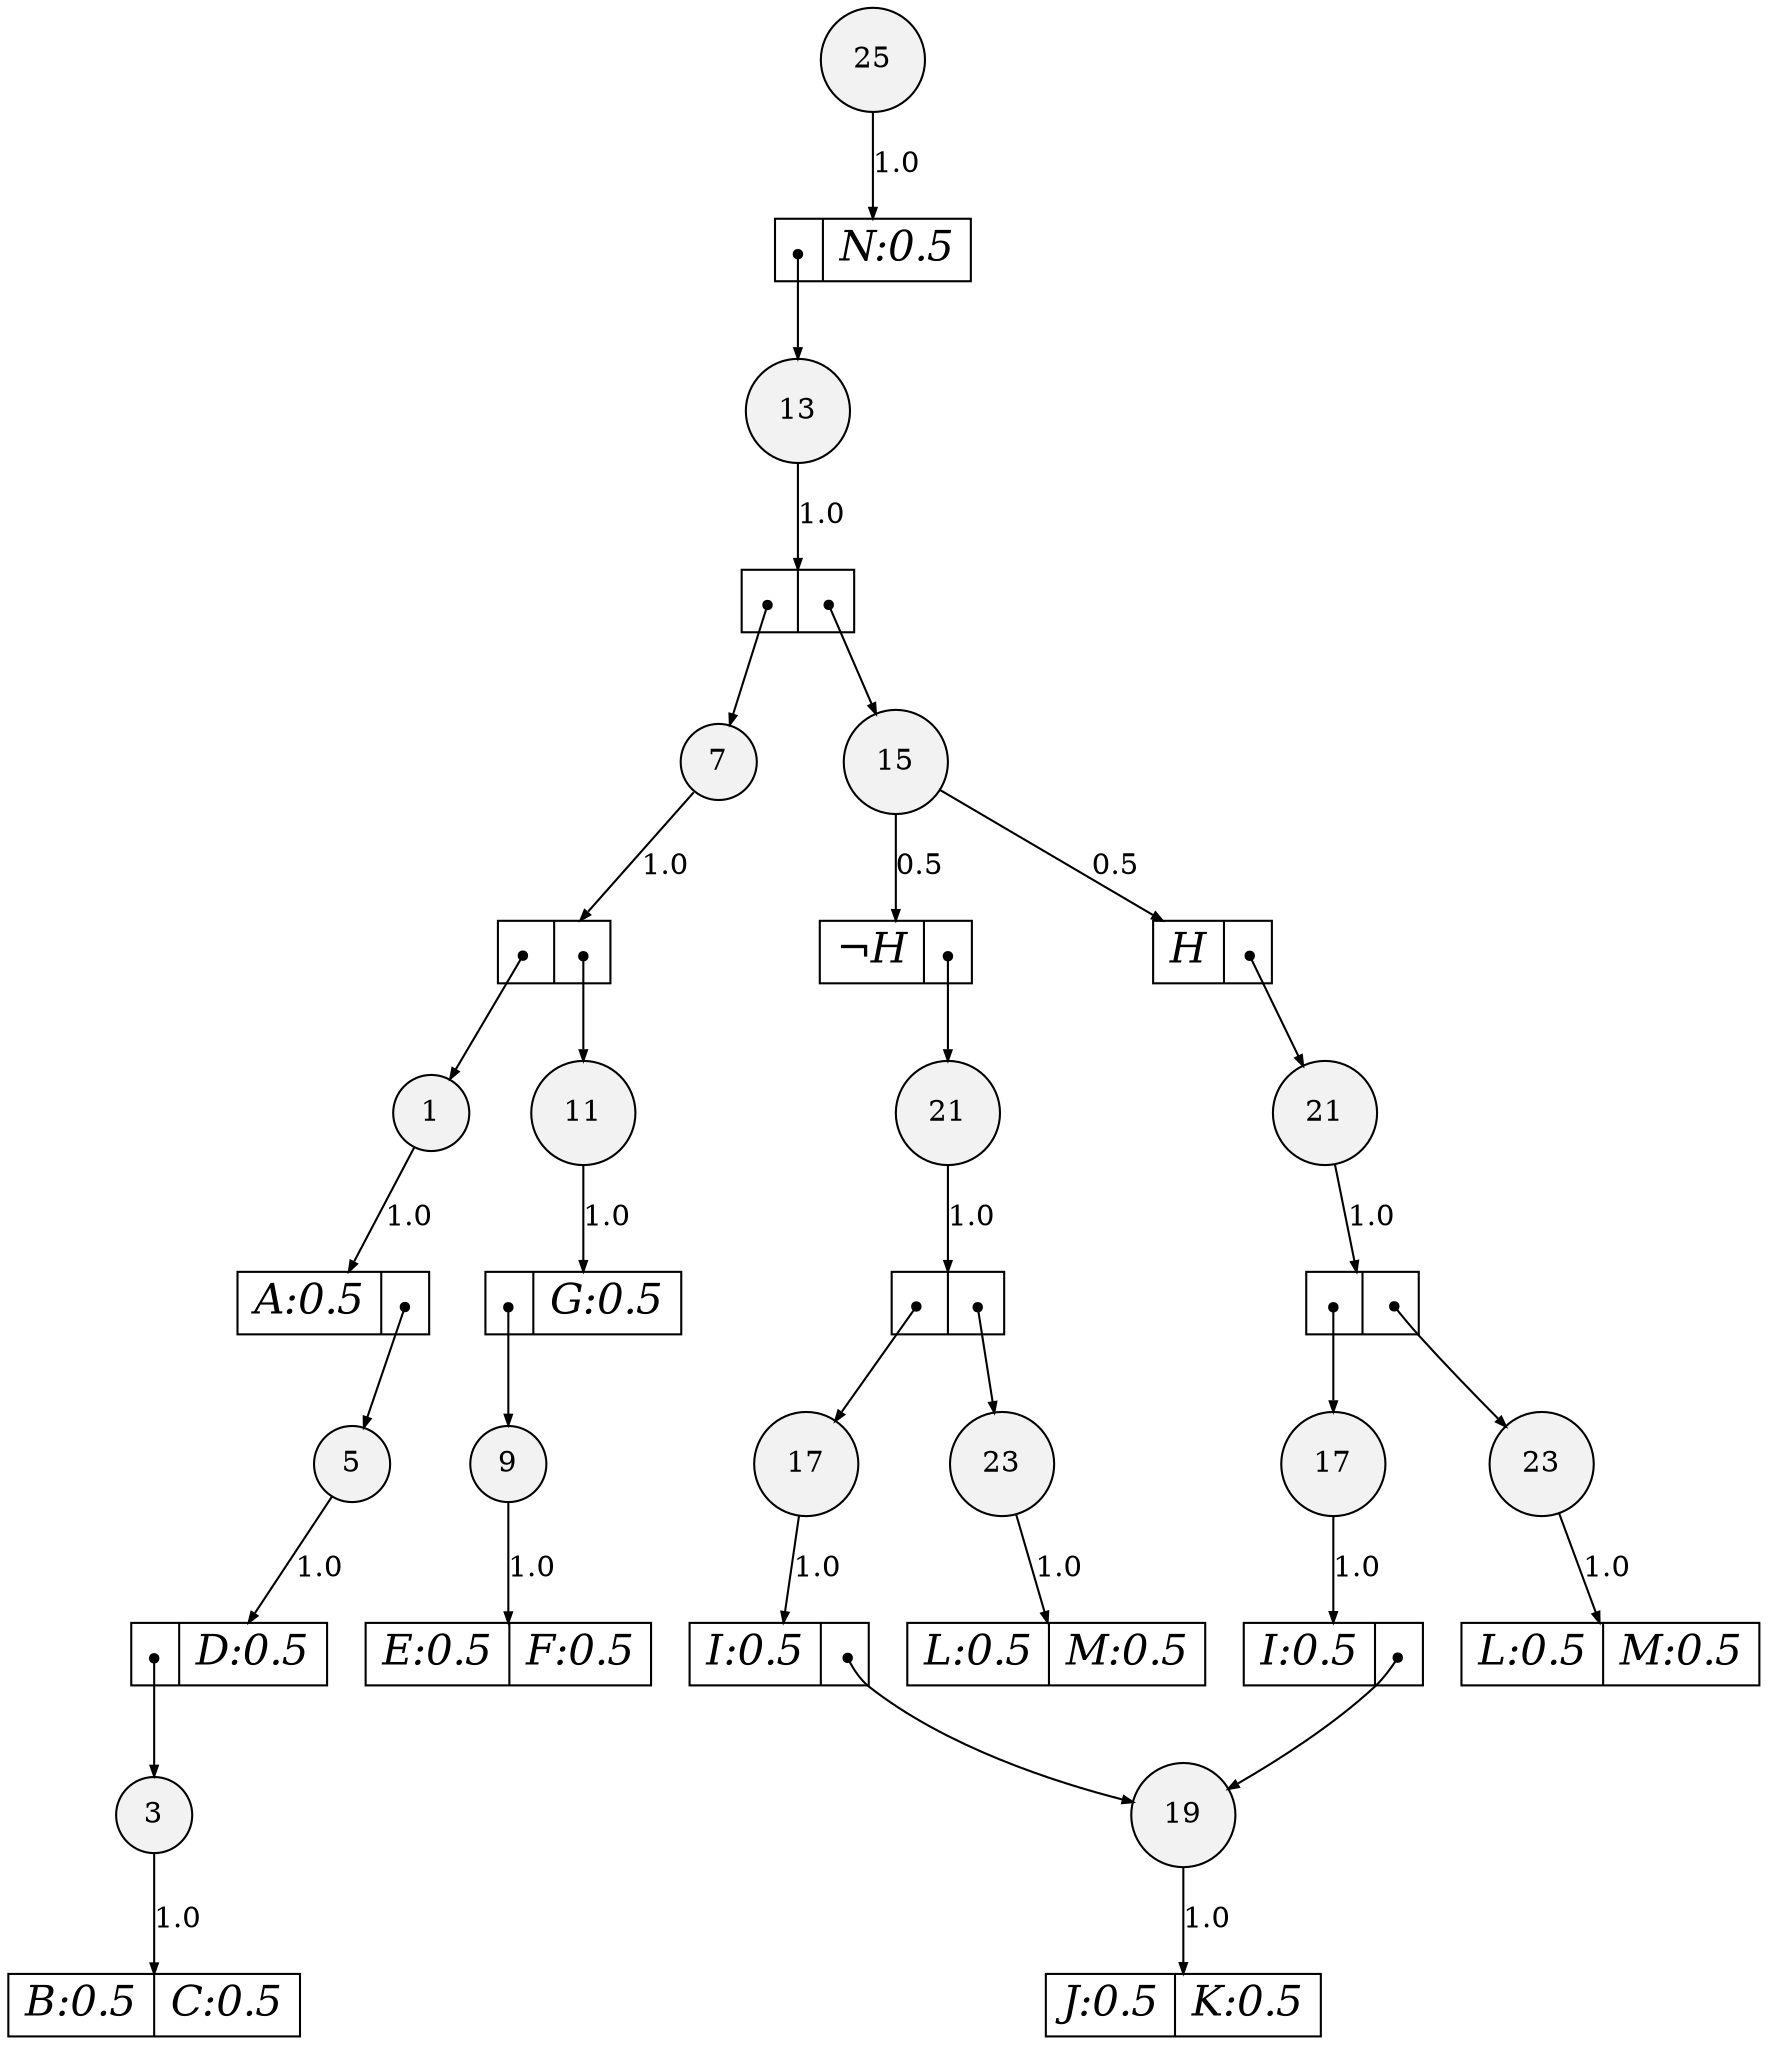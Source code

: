 digraph sdd {

overlap=false

      n19 [label= "19",style=filled,fillcolor=gray95,shape=circle,height=.25,width=.25];
n19e0
    [label= "<L>J:0.5|<R>K:0.5",
    shape=record,
    fontsize=20,
    fontname="Times-Italic",
    fillcolor=white,
    style=filled,
    fixedsize=false,
    height=.30];

                                       n19->n19e0 [arrowsize=.50, label="1.0"];

n32 [label= "3",style=filled,fillcolor=gray95,shape=circle,height=.25,width=.25];
n32e0
    [label= "<L>B:0.5|<R>C:0.5",
    shape=record,
    fontsize=20,
    fontname="Times-Italic",
    fillcolor=white,
    style=filled,
    fixedsize=false,
    height=.30];

                                       n32->n32e0 [arrowsize=.50, label="1.0"];

n57 [label= "23",style=filled,fillcolor=gray95,shape=circle,height=.25,width=.25];
n57e0
    [label= "<L>L:0.5|<R>M:0.5",
    shape=record,
    fontsize=20,
    fontname="Times-Italic",
    fillcolor=white,
    style=filled,
    fixedsize=false,
    height=.30];

                                       n57->n57e0 [arrowsize=.50, label="1.0"];

n59 [label= "17",style=filled,fillcolor=gray95,shape=circle,height=.25,width=.25];
n59e0
    [label= "<L>I:0.5|<R>",
    shape=record,
    fontsize=20,
    fontname="Times-Italic",
    fillcolor=white,
    style=filled,
    fixedsize=false,
    height=.30];

                                       n59->n59e0 [arrowsize=.50, label="1.0"];
n59e0:R:c->n19 [arrowsize=.50,tailclip=false,arrowtail=dot,dir=both];

n56 [label= "23",style=filled,fillcolor=gray95,shape=circle,height=.25,width=.25];
n56e0
    [label= "<L>L:0.5|<R>M:0.5",
    shape=record,
    fontsize=20,
    fontname="Times-Italic",
    fillcolor=white,
    style=filled,
    fixedsize=false,
    height=.30];

                                       n56->n56e0 [arrowsize=.50, label="1.0"];

n58 [label= "17",style=filled,fillcolor=gray95,shape=circle,height=.25,width=.25];
n58e0
    [label= "<L>I:0.5|<R>",
    shape=record,
    fontsize=20,
    fontname="Times-Italic",
    fillcolor=white,
    style=filled,
    fixedsize=false,
    height=.30];

                                       n58->n58e0 [arrowsize=.50, label="1.0"];
n58e0:R:c->n19 [arrowsize=.50,tailclip=false,arrowtail=dot,dir=both];

n38 [label= "9",style=filled,fillcolor=gray95,shape=circle,height=.25,width=.25];
n38e0
    [label= "<L>E:0.5|<R>F:0.5",
    shape=record,
    fontsize=20,
    fontname="Times-Italic",
    fillcolor=white,
    style=filled,
    fixedsize=false,
    height=.30];

                                       n38->n38e0 [arrowsize=.50, label="1.0"];

n39 [label= "5",style=filled,fillcolor=gray95,shape=circle,height=.25,width=.25];
n39e0
    [label= "<L>|<R>D:0.5",
    shape=record,
    fontsize=20,
    fontname="Times-Italic",
    fillcolor=white,
    style=filled,
    fixedsize=false,
    height=.30];

                                       n39->n39e0 [arrowsize=.50, label="1.0"];
n39e0:L:c->n32 [arrowsize=.50,tailclip=false,arrowtail=dot,dir=both];

n61 [label= "21",style=filled,fillcolor=gray95,shape=circle,height=.25,width=.25];
n61e0
    [label= "<L>|<R>",
    shape=record,
    fontsize=20,
    fontname="Times-Italic",
    fillcolor=white,
    style=filled,
    fixedsize=false,
    height=.30];

                                       n61->n61e0 [arrowsize=.50, label="1.0"];
n61e0:L:c->n59 [arrowsize=.50,tailclip=false,arrowtail=dot,dir=both];
n61e0:R:c->n57 [arrowsize=.50,tailclip=false,arrowtail=dot,dir=both];

n60 [label= "21",style=filled,fillcolor=gray95,shape=circle,height=.25,width=.25];
n60e0
    [label= "<L>|<R>",
    shape=record,
    fontsize=20,
    fontname="Times-Italic",
    fillcolor=white,
    style=filled,
    fixedsize=false,
    height=.30];

                                       n60->n60e0 [arrowsize=.50, label="1.0"];
n60e0:L:c->n58 [arrowsize=.50,tailclip=false,arrowtail=dot,dir=both];
n60e0:R:c->n56 [arrowsize=.50,tailclip=false,arrowtail=dot,dir=both];

n47 [label= "11",style=filled,fillcolor=gray95,shape=circle,height=.25,width=.25];
n47e0
    [label= "<L>|<R>G:0.5",
    shape=record,
    fontsize=20,
    fontname="Times-Italic",
    fillcolor=white,
    style=filled,
    fixedsize=false,
    height=.30];

                                       n47->n47e0 [arrowsize=.50, label="1.0"];
n47e0:L:c->n38 [arrowsize=.50,tailclip=false,arrowtail=dot,dir=both];

n48 [label= "1",style=filled,fillcolor=gray95,shape=circle,height=.25,width=.25];
n48e0
    [label= "<L>A:0.5|<R>",
    shape=record,
    fontsize=20,
    fontname="Times-Italic",
    fillcolor=white,
    style=filled,
    fixedsize=false,
    height=.30];

                                       n48->n48e0 [arrowsize=.50, label="1.0"];
n48e0:R:c->n39 [arrowsize=.50,tailclip=false,arrowtail=dot,dir=both];

n49 [label= "15",style=filled,fillcolor=gray95,shape=circle,height=.25,width=.25];
n49e0
    [label= "<L>H|<R>",
    shape=record,
    fontsize=20,
    fontname="Times-Italic",
    fillcolor=white,
    style=filled,
    fixedsize=false,
    height=.30];

                                       n49->n49e0 [arrowsize=.50, label="0.5"];
n49e0:R:c->n60 [arrowsize=.50,tailclip=false,arrowtail=dot,dir=both];
n49e1
    [label= "<L>&not;H|<R>",
    shape=record,
    fontsize=20,
    fontname="Times-Italic",
    fillcolor=white,
    style=filled,
    fixedsize=false,
    height=.30];

                                       n49->n49e1 [arrowsize=.50, label="0.5"];
n49e1:R:c->n61 [arrowsize=.50,tailclip=false,arrowtail=dot,dir=both];

n50 [label= "7",style=filled,fillcolor=gray95,shape=circle,height=.25,width=.25];
n50e0
    [label= "<L>|<R>",
    shape=record,
    fontsize=20,
    fontname="Times-Italic",
    fillcolor=white,
    style=filled,
    fixedsize=false,
    height=.30];

                                       n50->n50e0 [arrowsize=.50, label="1.0"];
n50e0:L:c->n48 [arrowsize=.50,tailclip=false,arrowtail=dot,dir=both];
n50e0:R:c->n47 [arrowsize=.50,tailclip=false,arrowtail=dot,dir=both];

n54 [label= "13",style=filled,fillcolor=gray95,shape=circle,height=.25,width=.25];
n54e0
    [label= "<L>|<R>",
    shape=record,
    fontsize=20,
    fontname="Times-Italic",
    fillcolor=white,
    style=filled,
    fixedsize=false,
    height=.30];

                                       n54->n54e0 [arrowsize=.50, label="1.0"];
n54e0:L:c->n50 [arrowsize=.50,tailclip=false,arrowtail=dot,dir=both];
n54e0:R:c->n49 [arrowsize=.50,tailclip=false,arrowtail=dot,dir=both];

n55 [label= "25",style=filled,fillcolor=gray95,shape=circle,height=.25,width=.25];
n55e0
    [label= "<L>|<R>N:0.5",
    shape=record,
    fontsize=20,
    fontname="Times-Italic",
    fillcolor=white,
    style=filled,
    fixedsize=false,
    height=.30];

                                       n55->n55e0 [arrowsize=.50, label="1.0"];
n55e0:L:c->n54 [arrowsize=.50,tailclip=false,arrowtail=dot,dir=both];


}